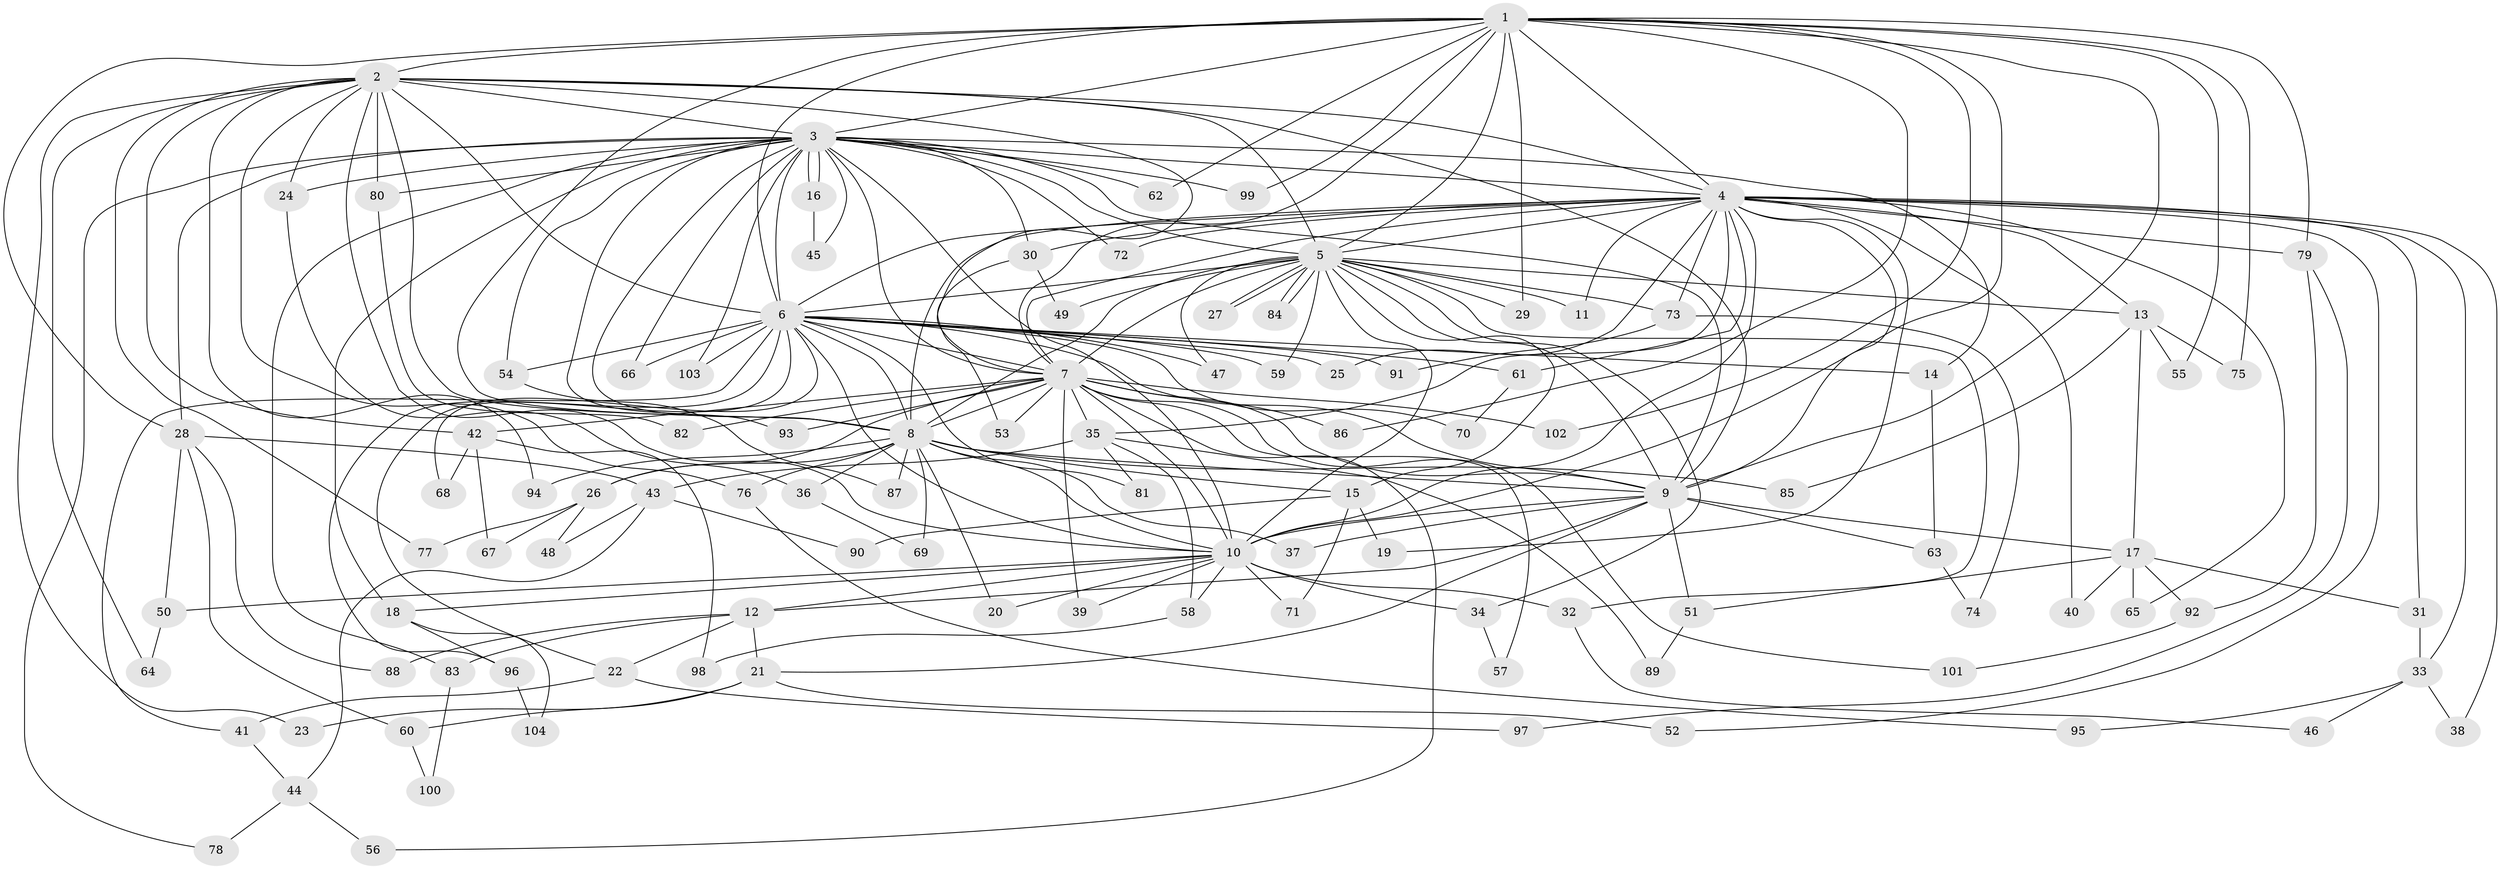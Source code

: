 // coarse degree distribution, {24: 0.016129032258064516, 27: 0.016129032258064516, 15: 0.016129032258064516, 1: 0.16129032258064516, 5: 0.016129032258064516, 2: 0.5645161290322581, 4: 0.06451612903225806, 3: 0.08064516129032258, 6: 0.016129032258064516, 17: 0.016129032258064516, 19: 0.016129032258064516, 8: 0.016129032258064516}
// Generated by graph-tools (version 1.1) at 2025/48/03/04/25 21:48:44]
// undirected, 104 vertices, 233 edges
graph export_dot {
graph [start="1"]
  node [color=gray90,style=filled];
  1;
  2;
  3;
  4;
  5;
  6;
  7;
  8;
  9;
  10;
  11;
  12;
  13;
  14;
  15;
  16;
  17;
  18;
  19;
  20;
  21;
  22;
  23;
  24;
  25;
  26;
  27;
  28;
  29;
  30;
  31;
  32;
  33;
  34;
  35;
  36;
  37;
  38;
  39;
  40;
  41;
  42;
  43;
  44;
  45;
  46;
  47;
  48;
  49;
  50;
  51;
  52;
  53;
  54;
  55;
  56;
  57;
  58;
  59;
  60;
  61;
  62;
  63;
  64;
  65;
  66;
  67;
  68;
  69;
  70;
  71;
  72;
  73;
  74;
  75;
  76;
  77;
  78;
  79;
  80;
  81;
  82;
  83;
  84;
  85;
  86;
  87;
  88;
  89;
  90;
  91;
  92;
  93;
  94;
  95;
  96;
  97;
  98;
  99;
  100;
  101;
  102;
  103;
  104;
  1 -- 2;
  1 -- 3;
  1 -- 4;
  1 -- 5;
  1 -- 6;
  1 -- 7;
  1 -- 8;
  1 -- 9;
  1 -- 10;
  1 -- 28;
  1 -- 29;
  1 -- 55;
  1 -- 62;
  1 -- 75;
  1 -- 79;
  1 -- 86;
  1 -- 99;
  1 -- 102;
  2 -- 3;
  2 -- 4;
  2 -- 5;
  2 -- 6;
  2 -- 7;
  2 -- 8;
  2 -- 9;
  2 -- 10;
  2 -- 23;
  2 -- 24;
  2 -- 42;
  2 -- 64;
  2 -- 76;
  2 -- 77;
  2 -- 80;
  2 -- 94;
  3 -- 4;
  3 -- 5;
  3 -- 6;
  3 -- 7;
  3 -- 8;
  3 -- 9;
  3 -- 10;
  3 -- 14;
  3 -- 16;
  3 -- 16;
  3 -- 18;
  3 -- 24;
  3 -- 28;
  3 -- 30;
  3 -- 45;
  3 -- 54;
  3 -- 62;
  3 -- 66;
  3 -- 72;
  3 -- 78;
  3 -- 80;
  3 -- 83;
  3 -- 93;
  3 -- 99;
  3 -- 103;
  4 -- 5;
  4 -- 6;
  4 -- 7;
  4 -- 8;
  4 -- 9;
  4 -- 10;
  4 -- 11;
  4 -- 13;
  4 -- 19;
  4 -- 25;
  4 -- 30;
  4 -- 31;
  4 -- 33;
  4 -- 35;
  4 -- 38;
  4 -- 40;
  4 -- 52;
  4 -- 61;
  4 -- 65;
  4 -- 72;
  4 -- 73;
  4 -- 79;
  5 -- 6;
  5 -- 7;
  5 -- 8;
  5 -- 9;
  5 -- 10;
  5 -- 11;
  5 -- 13;
  5 -- 15;
  5 -- 27;
  5 -- 27;
  5 -- 29;
  5 -- 32;
  5 -- 34;
  5 -- 47;
  5 -- 49;
  5 -- 59;
  5 -- 73;
  5 -- 84;
  5 -- 84;
  6 -- 7;
  6 -- 8;
  6 -- 9;
  6 -- 10;
  6 -- 14;
  6 -- 22;
  6 -- 25;
  6 -- 41;
  6 -- 47;
  6 -- 54;
  6 -- 59;
  6 -- 61;
  6 -- 66;
  6 -- 68;
  6 -- 70;
  6 -- 81;
  6 -- 91;
  6 -- 96;
  6 -- 103;
  7 -- 8;
  7 -- 9;
  7 -- 10;
  7 -- 26;
  7 -- 35;
  7 -- 39;
  7 -- 42;
  7 -- 53;
  7 -- 56;
  7 -- 57;
  7 -- 82;
  7 -- 86;
  7 -- 93;
  7 -- 101;
  7 -- 102;
  8 -- 9;
  8 -- 10;
  8 -- 15;
  8 -- 20;
  8 -- 26;
  8 -- 36;
  8 -- 37;
  8 -- 69;
  8 -- 76;
  8 -- 85;
  8 -- 87;
  8 -- 94;
  9 -- 10;
  9 -- 12;
  9 -- 17;
  9 -- 21;
  9 -- 37;
  9 -- 51;
  9 -- 63;
  10 -- 12;
  10 -- 18;
  10 -- 20;
  10 -- 32;
  10 -- 34;
  10 -- 39;
  10 -- 50;
  10 -- 58;
  10 -- 71;
  12 -- 21;
  12 -- 22;
  12 -- 83;
  12 -- 88;
  13 -- 17;
  13 -- 55;
  13 -- 75;
  13 -- 85;
  14 -- 63;
  15 -- 19;
  15 -- 71;
  15 -- 90;
  16 -- 45;
  17 -- 31;
  17 -- 40;
  17 -- 51;
  17 -- 65;
  17 -- 92;
  18 -- 96;
  18 -- 104;
  21 -- 23;
  21 -- 52;
  21 -- 60;
  22 -- 41;
  22 -- 97;
  24 -- 36;
  26 -- 48;
  26 -- 67;
  26 -- 77;
  28 -- 43;
  28 -- 50;
  28 -- 60;
  28 -- 88;
  30 -- 49;
  30 -- 53;
  31 -- 33;
  32 -- 46;
  33 -- 38;
  33 -- 46;
  33 -- 95;
  34 -- 57;
  35 -- 43;
  35 -- 58;
  35 -- 81;
  35 -- 89;
  36 -- 69;
  41 -- 44;
  42 -- 67;
  42 -- 68;
  42 -- 98;
  43 -- 44;
  43 -- 48;
  43 -- 90;
  44 -- 56;
  44 -- 78;
  50 -- 64;
  51 -- 89;
  54 -- 87;
  58 -- 98;
  60 -- 100;
  61 -- 70;
  63 -- 74;
  73 -- 74;
  73 -- 91;
  76 -- 95;
  79 -- 92;
  79 -- 97;
  80 -- 82;
  83 -- 100;
  92 -- 101;
  96 -- 104;
}
